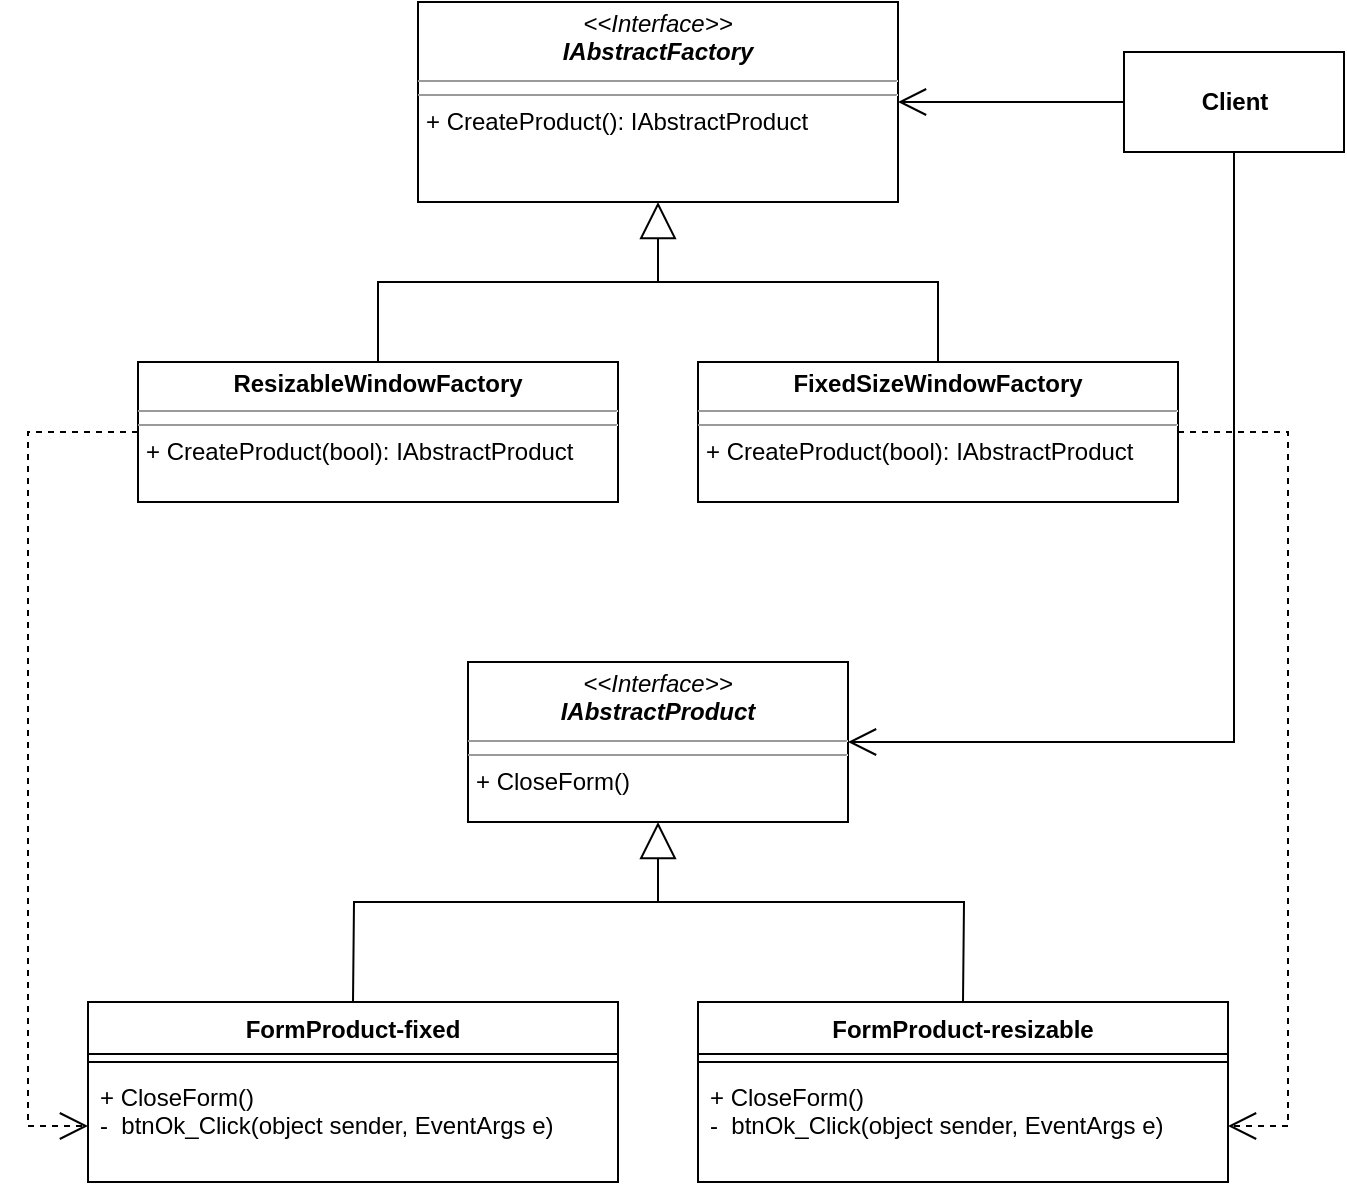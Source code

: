 <mxfile version="13.1.14" type="device"><diagram id="C5RBs43oDa-KdzZeNtuy" name="Page-1"><mxGraphModel dx="1422" dy="791" grid="0" gridSize="10" guides="1" tooltips="1" connect="1" arrows="1" fold="1" page="0" pageScale="1" pageWidth="827" pageHeight="1169" math="0" shadow="0"><root><mxCell id="WIyWlLk6GJQsqaUBKTNV-0"/><mxCell id="WIyWlLk6GJQsqaUBKTNV-1" parent="WIyWlLk6GJQsqaUBKTNV-0"/><mxCell id="XDBzU6gzIExFR9JH6IXu-5" value="&lt;p style=&quot;margin: 0px ; margin-top: 4px ; text-align: center&quot;&gt;&lt;i&gt;&amp;lt;&amp;lt;Interface&amp;gt;&amp;gt;&lt;/i&gt;&lt;br&gt;&lt;i&gt;&lt;b&gt;IAbstractFactory&lt;/b&gt;&lt;/i&gt;&lt;/p&gt;&lt;hr size=&quot;1&quot;&gt;&lt;hr size=&quot;1&quot;&gt;&lt;p style=&quot;margin: 0px ; margin-left: 4px&quot;&gt;+ CreateProduct(): IAbstractProduct&lt;br&gt;&lt;/p&gt;" style="verticalAlign=top;align=left;overflow=fill;fontSize=12;fontFamily=Helvetica;html=1;strokeColor=#000000;" vertex="1" parent="WIyWlLk6GJQsqaUBKTNV-1"><mxGeometry x="300" y="20" width="240" height="100" as="geometry"/></mxCell><mxCell id="XDBzU6gzIExFR9JH6IXu-32" style="edgeStyle=orthogonalEdgeStyle;rounded=0;comic=0;jumpSize=0;orthogonalLoop=1;jettySize=auto;html=1;exitX=1;exitY=0.5;exitDx=0;exitDy=0;entryX=1;entryY=0.5;entryDx=0;entryDy=0;shadow=0;dashed=1;startSize=0;endArrow=open;endFill=0;endSize=12;targetPerimeterSpacing=0;strokeWidth=1;" edge="1" parent="WIyWlLk6GJQsqaUBKTNV-1" source="XDBzU6gzIExFR9JH6IXu-6" target="XDBzU6gzIExFR9JH6IXu-27"><mxGeometry relative="1" as="geometry"/></mxCell><mxCell id="XDBzU6gzIExFR9JH6IXu-6" value="&lt;p style=&quot;margin: 0px ; margin-top: 4px ; text-align: center&quot;&gt;&lt;b&gt;FixedSizeWindowFactory&lt;/b&gt;&lt;/p&gt;&lt;hr size=&quot;1&quot;&gt;&lt;hr size=&quot;1&quot;&gt;&lt;p style=&quot;margin: 0px ; margin-left: 4px&quot;&gt;+ CreateProduct(bool): IAbstractProduct&lt;br&gt;&lt;/p&gt;" style="verticalAlign=top;align=left;overflow=fill;fontSize=12;fontFamily=Helvetica;html=1;strokeColor=#000000;" vertex="1" parent="WIyWlLk6GJQsqaUBKTNV-1"><mxGeometry x="440" y="200" width="240" height="70" as="geometry"/></mxCell><mxCell id="XDBzU6gzIExFR9JH6IXu-31" style="edgeStyle=orthogonalEdgeStyle;rounded=0;comic=0;jumpSize=0;orthogonalLoop=1;jettySize=auto;html=1;exitX=0;exitY=0.5;exitDx=0;exitDy=0;entryX=0;entryY=0.5;entryDx=0;entryDy=0;shadow=0;startSize=0;endArrow=open;endFill=0;endSize=12;targetPerimeterSpacing=0;strokeWidth=1;dashed=1;" edge="1" parent="WIyWlLk6GJQsqaUBKTNV-1" source="XDBzU6gzIExFR9JH6IXu-7" target="XDBzU6gzIExFR9JH6IXu-12"><mxGeometry relative="1" as="geometry"/></mxCell><mxCell id="XDBzU6gzIExFR9JH6IXu-7" value="&lt;p style=&quot;margin: 0px ; margin-top: 4px ; text-align: center&quot;&gt;&lt;b&gt;ResizableWindowFactory&lt;/b&gt;&lt;/p&gt;&lt;hr size=&quot;1&quot;&gt;&lt;hr size=&quot;1&quot;&gt;&lt;p style=&quot;margin: 0px ; margin-left: 4px&quot;&gt;+ CreateProduct(bool): IAbstractProduct&lt;br&gt;&lt;/p&gt;" style="verticalAlign=top;align=left;overflow=fill;fontSize=12;fontFamily=Helvetica;html=1;strokeColor=#000000;" vertex="1" parent="WIyWlLk6GJQsqaUBKTNV-1"><mxGeometry x="160" y="200" width="240" height="70" as="geometry"/></mxCell><mxCell id="XDBzU6gzIExFR9JH6IXu-8" value="&lt;p style=&quot;margin: 0px ; margin-top: 4px ; text-align: center&quot;&gt;&lt;i&gt;&amp;lt;&amp;lt;Interface&amp;gt;&amp;gt;&lt;/i&gt;&lt;br&gt;&lt;b&gt;&lt;i&gt;IAbstractProduct&lt;/i&gt;&lt;/b&gt;&lt;/p&gt;&lt;hr size=&quot;1&quot;&gt;&lt;hr size=&quot;1&quot;&gt;&lt;p style=&quot;margin: 0px ; margin-left: 4px&quot;&gt;+ CloseForm()&lt;br&gt;&lt;/p&gt;" style="verticalAlign=top;align=left;overflow=fill;fontSize=12;fontFamily=Helvetica;html=1;strokeColor=#000000;" vertex="1" parent="WIyWlLk6GJQsqaUBKTNV-1"><mxGeometry x="325" y="350" width="190" height="80" as="geometry"/></mxCell><mxCell id="XDBzU6gzIExFR9JH6IXu-17" value="" style="endArrow=none;html=1;shadow=0;strokeWidth=1;entryX=0.5;entryY=0;entryDx=0;entryDy=0;exitX=0.5;exitY=0;exitDx=0;exitDy=0;jumpSize=0;rounded=0;" edge="1" parent="WIyWlLk6GJQsqaUBKTNV-1" source="XDBzU6gzIExFR9JH6IXu-6" target="XDBzU6gzIExFR9JH6IXu-7"><mxGeometry width="50" height="50" relative="1" as="geometry"><mxPoint x="560" y="160" as="sourcePoint"/><mxPoint x="440" y="350" as="targetPoint"/><Array as="points"><mxPoint x="560" y="160"/><mxPoint x="280" y="160"/></Array></mxGeometry></mxCell><mxCell id="XDBzU6gzIExFR9JH6IXu-18" value="" style="endArrow=block;html=1;shadow=0;strokeWidth=1;entryX=0.5;entryY=1;entryDx=0;entryDy=0;endFill=0;endSize=16;" edge="1" parent="WIyWlLk6GJQsqaUBKTNV-1" target="XDBzU6gzIExFR9JH6IXu-5"><mxGeometry width="50" height="50" relative="1" as="geometry"><mxPoint x="420" y="160" as="sourcePoint"/><mxPoint x="440" y="350" as="targetPoint"/></mxGeometry></mxCell><mxCell id="XDBzU6gzIExFR9JH6IXu-21" value="&lt;b&gt;Client&lt;/b&gt;" style="html=1;strokeColor=#000000;" vertex="1" parent="WIyWlLk6GJQsqaUBKTNV-1"><mxGeometry x="653" y="45" width="110" height="50" as="geometry"/></mxCell><mxCell id="XDBzU6gzIExFR9JH6IXu-22" value="" style="endArrow=open;html=1;shadow=0;strokeWidth=1;exitX=0;exitY=0.5;exitDx=0;exitDy=0;entryX=1;entryY=0.5;entryDx=0;entryDy=0;endFill=0;endSize=12;" edge="1" parent="WIyWlLk6GJQsqaUBKTNV-1" source="XDBzU6gzIExFR9JH6IXu-21" target="XDBzU6gzIExFR9JH6IXu-5"><mxGeometry width="50" height="50" relative="1" as="geometry"><mxPoint x="390" y="400" as="sourcePoint"/><mxPoint x="620" y="90" as="targetPoint"/></mxGeometry></mxCell><mxCell id="XDBzU6gzIExFR9JH6IXu-23" value="" style="endArrow=open;html=1;shadow=0;strokeWidth=1;exitX=0.5;exitY=1;exitDx=0;exitDy=0;entryX=1;entryY=0.5;entryDx=0;entryDy=0;endFill=0;endSize=12;rounded=0;" edge="1" parent="WIyWlLk6GJQsqaUBKTNV-1" source="XDBzU6gzIExFR9JH6IXu-21" target="XDBzU6gzIExFR9JH6IXu-8"><mxGeometry width="50" height="50" relative="1" as="geometry"><mxPoint x="810" y="210" as="sourcePoint"/><mxPoint x="660" y="210" as="targetPoint"/><Array as="points"><mxPoint x="708" y="390"/><mxPoint x="688" y="390"/></Array></mxGeometry></mxCell><mxCell id="XDBzU6gzIExFR9JH6IXu-28" value="" style="endArrow=none;html=1;shadow=0;strokeWidth=1;entryX=0.5;entryY=0;entryDx=0;entryDy=0;exitX=0.5;exitY=0;exitDx=0;exitDy=0;jumpSize=0;rounded=0;" edge="1" parent="WIyWlLk6GJQsqaUBKTNV-1" source="XDBzU6gzIExFR9JH6IXu-25" target="XDBzU6gzIExFR9JH6IXu-9"><mxGeometry width="50" height="50" relative="1" as="geometry"><mxPoint x="560" y="510" as="sourcePoint"/><mxPoint x="280" y="510" as="targetPoint"/><Array as="points"><mxPoint x="573" y="470"/><mxPoint x="268" y="470"/></Array></mxGeometry></mxCell><mxCell id="XDBzU6gzIExFR9JH6IXu-29" value="" style="endArrow=block;html=1;shadow=0;strokeWidth=1;entryX=0.5;entryY=1;entryDx=0;entryDy=0;endFill=0;endSize=16;" edge="1" parent="WIyWlLk6GJQsqaUBKTNV-1"><mxGeometry width="50" height="50" relative="1" as="geometry"><mxPoint x="420" y="470" as="sourcePoint"/><mxPoint x="420" y="430" as="targetPoint"/></mxGeometry></mxCell><mxCell id="XDBzU6gzIExFR9JH6IXu-25" value="FormProduct-resizable" style="swimlane;fontStyle=1;align=center;verticalAlign=top;childLayout=stackLayout;horizontal=1;startSize=26;horizontalStack=0;resizeParent=1;resizeParentMax=0;resizeLast=0;collapsible=1;marginBottom=0;strokeColor=#000000;" vertex="1" parent="WIyWlLk6GJQsqaUBKTNV-1"><mxGeometry x="440" y="520" width="265" height="90" as="geometry"/></mxCell><mxCell id="XDBzU6gzIExFR9JH6IXu-26" value="" style="line;strokeWidth=1;fillColor=none;align=left;verticalAlign=middle;spacingTop=-1;spacingLeft=3;spacingRight=3;rotatable=0;labelPosition=right;points=[];portConstraint=eastwest;" vertex="1" parent="XDBzU6gzIExFR9JH6IXu-25"><mxGeometry y="26" width="265" height="8" as="geometry"/></mxCell><mxCell id="XDBzU6gzIExFR9JH6IXu-27" value="+ CloseForm()&#xA;-  btnOk_Click(object sender, EventArgs e)&#xA;" style="text;strokeColor=none;fillColor=none;align=left;verticalAlign=top;spacingLeft=4;spacingRight=4;overflow=hidden;rotatable=0;points=[[0,0.5],[1,0.5]];portConstraint=eastwest;" vertex="1" parent="XDBzU6gzIExFR9JH6IXu-25"><mxGeometry y="34" width="265" height="56" as="geometry"/></mxCell><mxCell id="XDBzU6gzIExFR9JH6IXu-9" value="FormProduct-fixed" style="swimlane;fontStyle=1;align=center;verticalAlign=top;childLayout=stackLayout;horizontal=1;startSize=26;horizontalStack=0;resizeParent=1;resizeParentMax=0;resizeLast=0;collapsible=1;marginBottom=0;strokeColor=#000000;" vertex="1" parent="WIyWlLk6GJQsqaUBKTNV-1"><mxGeometry x="135" y="520" width="265" height="90" as="geometry"/></mxCell><mxCell id="XDBzU6gzIExFR9JH6IXu-11" value="" style="line;strokeWidth=1;fillColor=none;align=left;verticalAlign=middle;spacingTop=-1;spacingLeft=3;spacingRight=3;rotatable=0;labelPosition=right;points=[];portConstraint=eastwest;" vertex="1" parent="XDBzU6gzIExFR9JH6IXu-9"><mxGeometry y="26" width="265" height="8" as="geometry"/></mxCell><mxCell id="XDBzU6gzIExFR9JH6IXu-12" value="+ CloseForm()&#xA;-  btnOk_Click(object sender, EventArgs e)&#xA;" style="text;strokeColor=none;fillColor=none;align=left;verticalAlign=top;spacingLeft=4;spacingRight=4;overflow=hidden;rotatable=0;points=[[0,0.5],[1,0.5]];portConstraint=eastwest;" vertex="1" parent="XDBzU6gzIExFR9JH6IXu-9"><mxGeometry y="34" width="265" height="56" as="geometry"/></mxCell></root></mxGraphModel></diagram></mxfile>